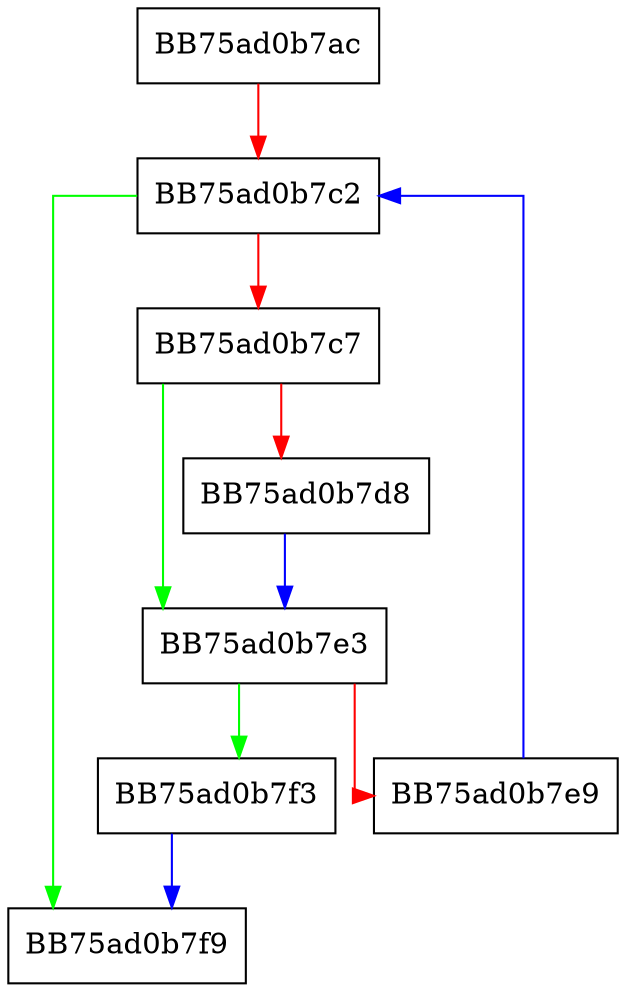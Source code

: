 digraph GetRawSize {
  node [shape="box"];
  graph [splines=ortho];
  BB75ad0b7ac -> BB75ad0b7c2 [color="red"];
  BB75ad0b7c2 -> BB75ad0b7f9 [color="green"];
  BB75ad0b7c2 -> BB75ad0b7c7 [color="red"];
  BB75ad0b7c7 -> BB75ad0b7e3 [color="green"];
  BB75ad0b7c7 -> BB75ad0b7d8 [color="red"];
  BB75ad0b7d8 -> BB75ad0b7e3 [color="blue"];
  BB75ad0b7e3 -> BB75ad0b7f3 [color="green"];
  BB75ad0b7e3 -> BB75ad0b7e9 [color="red"];
  BB75ad0b7e9 -> BB75ad0b7c2 [color="blue"];
  BB75ad0b7f3 -> BB75ad0b7f9 [color="blue"];
}